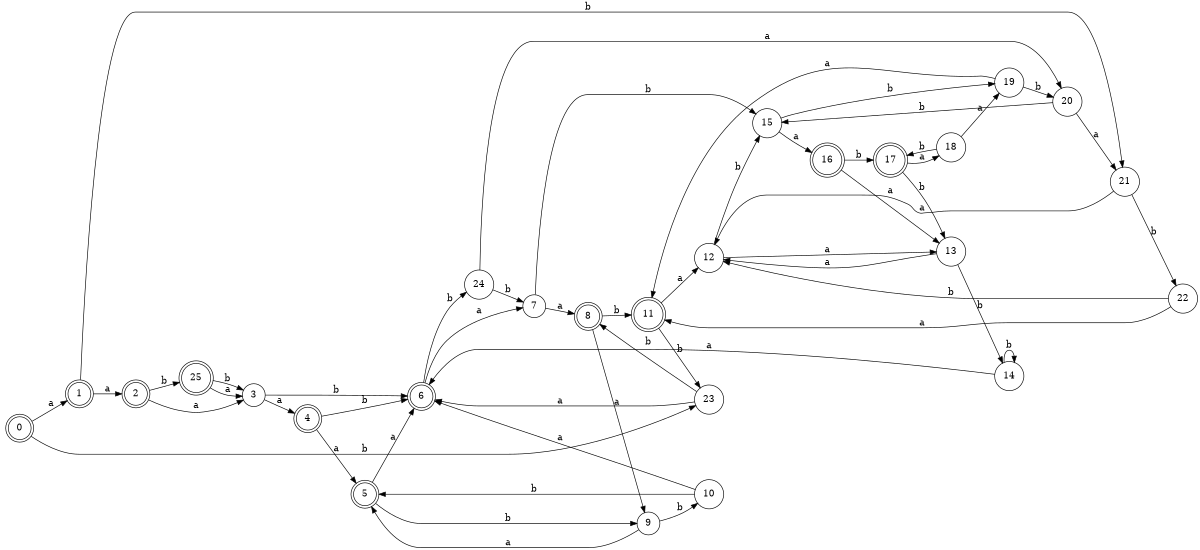 digraph n21_6 {
__start0 [label="" shape="none"];

rankdir=LR;
size="8,5";

s0 [style="rounded,filled", color="black", fillcolor="white" shape="doublecircle", label="0"];
s1 [style="rounded,filled", color="black", fillcolor="white" shape="doublecircle", label="1"];
s2 [style="rounded,filled", color="black", fillcolor="white" shape="doublecircle", label="2"];
s3 [style="filled", color="black", fillcolor="white" shape="circle", label="3"];
s4 [style="rounded,filled", color="black", fillcolor="white" shape="doublecircle", label="4"];
s5 [style="rounded,filled", color="black", fillcolor="white" shape="doublecircle", label="5"];
s6 [style="rounded,filled", color="black", fillcolor="white" shape="doublecircle", label="6"];
s7 [style="filled", color="black", fillcolor="white" shape="circle", label="7"];
s8 [style="rounded,filled", color="black", fillcolor="white" shape="doublecircle", label="8"];
s9 [style="filled", color="black", fillcolor="white" shape="circle", label="9"];
s10 [style="filled", color="black", fillcolor="white" shape="circle", label="10"];
s11 [style="rounded,filled", color="black", fillcolor="white" shape="doublecircle", label="11"];
s12 [style="filled", color="black", fillcolor="white" shape="circle", label="12"];
s13 [style="filled", color="black", fillcolor="white" shape="circle", label="13"];
s14 [style="filled", color="black", fillcolor="white" shape="circle", label="14"];
s15 [style="filled", color="black", fillcolor="white" shape="circle", label="15"];
s16 [style="rounded,filled", color="black", fillcolor="white" shape="doublecircle", label="16"];
s17 [style="rounded,filled", color="black", fillcolor="white" shape="doublecircle", label="17"];
s18 [style="filled", color="black", fillcolor="white" shape="circle", label="18"];
s19 [style="filled", color="black", fillcolor="white" shape="circle", label="19"];
s20 [style="filled", color="black", fillcolor="white" shape="circle", label="20"];
s21 [style="filled", color="black", fillcolor="white" shape="circle", label="21"];
s22 [style="filled", color="black", fillcolor="white" shape="circle", label="22"];
s23 [style="filled", color="black", fillcolor="white" shape="circle", label="23"];
s24 [style="filled", color="black", fillcolor="white" shape="circle", label="24"];
s25 [style="rounded,filled", color="black", fillcolor="white" shape="doublecircle", label="25"];
s0 -> s1 [label="a"];
s0 -> s23 [label="b"];
s1 -> s2 [label="a"];
s1 -> s21 [label="b"];
s2 -> s3 [label="a"];
s2 -> s25 [label="b"];
s3 -> s4 [label="a"];
s3 -> s6 [label="b"];
s4 -> s5 [label="a"];
s4 -> s6 [label="b"];
s5 -> s6 [label="a"];
s5 -> s9 [label="b"];
s6 -> s7 [label="a"];
s6 -> s24 [label="b"];
s7 -> s8 [label="a"];
s7 -> s15 [label="b"];
s8 -> s9 [label="a"];
s8 -> s11 [label="b"];
s9 -> s5 [label="a"];
s9 -> s10 [label="b"];
s10 -> s6 [label="a"];
s10 -> s5 [label="b"];
s11 -> s12 [label="a"];
s11 -> s23 [label="b"];
s12 -> s13 [label="a"];
s12 -> s15 [label="b"];
s13 -> s12 [label="a"];
s13 -> s14 [label="b"];
s14 -> s6 [label="a"];
s14 -> s14 [label="b"];
s15 -> s16 [label="a"];
s15 -> s19 [label="b"];
s16 -> s13 [label="a"];
s16 -> s17 [label="b"];
s17 -> s18 [label="a"];
s17 -> s13 [label="b"];
s18 -> s19 [label="a"];
s18 -> s17 [label="b"];
s19 -> s11 [label="a"];
s19 -> s20 [label="b"];
s20 -> s21 [label="a"];
s20 -> s15 [label="b"];
s21 -> s12 [label="a"];
s21 -> s22 [label="b"];
s22 -> s11 [label="a"];
s22 -> s12 [label="b"];
s23 -> s6 [label="a"];
s23 -> s8 [label="b"];
s24 -> s20 [label="a"];
s24 -> s7 [label="b"];
s25 -> s3 [label="a"];
s25 -> s3 [label="b"];

}